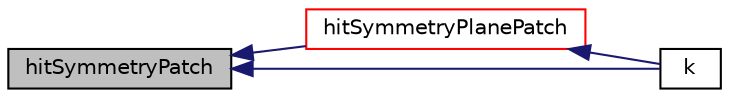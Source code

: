 digraph "hitSymmetryPatch"
{
  bgcolor="transparent";
  edge [fontname="Helvetica",fontsize="10",labelfontname="Helvetica",labelfontsize="10"];
  node [fontname="Helvetica",fontsize="10",shape=record];
  rankdir="LR";
  Node176 [label="hitSymmetryPatch",height=0.2,width=0.4,color="black", fillcolor="grey75", style="filled", fontcolor="black"];
  Node176 -> Node177 [dir="back",color="midnightblue",fontsize="10",style="solid",fontname="Helvetica"];
  Node177 [label="hitSymmetryPlanePatch",height=0.2,width=0.4,color="red",URL="$a25929.html#a1662f39340584699bf43b05eac1dbe55",tooltip="Overridable function to handle the particle hitting a. "];
  Node177 -> Node183 [dir="back",color="midnightblue",fontsize="10",style="solid",fontname="Helvetica"];
  Node183 [label="k",height=0.2,width=0.4,color="black",URL="$a25929.html#ae8d32e946c0ca8f79aec3e62fad29dd7",tooltip="Transported label. "];
  Node176 -> Node183 [dir="back",color="midnightblue",fontsize="10",style="solid",fontname="Helvetica"];
}
